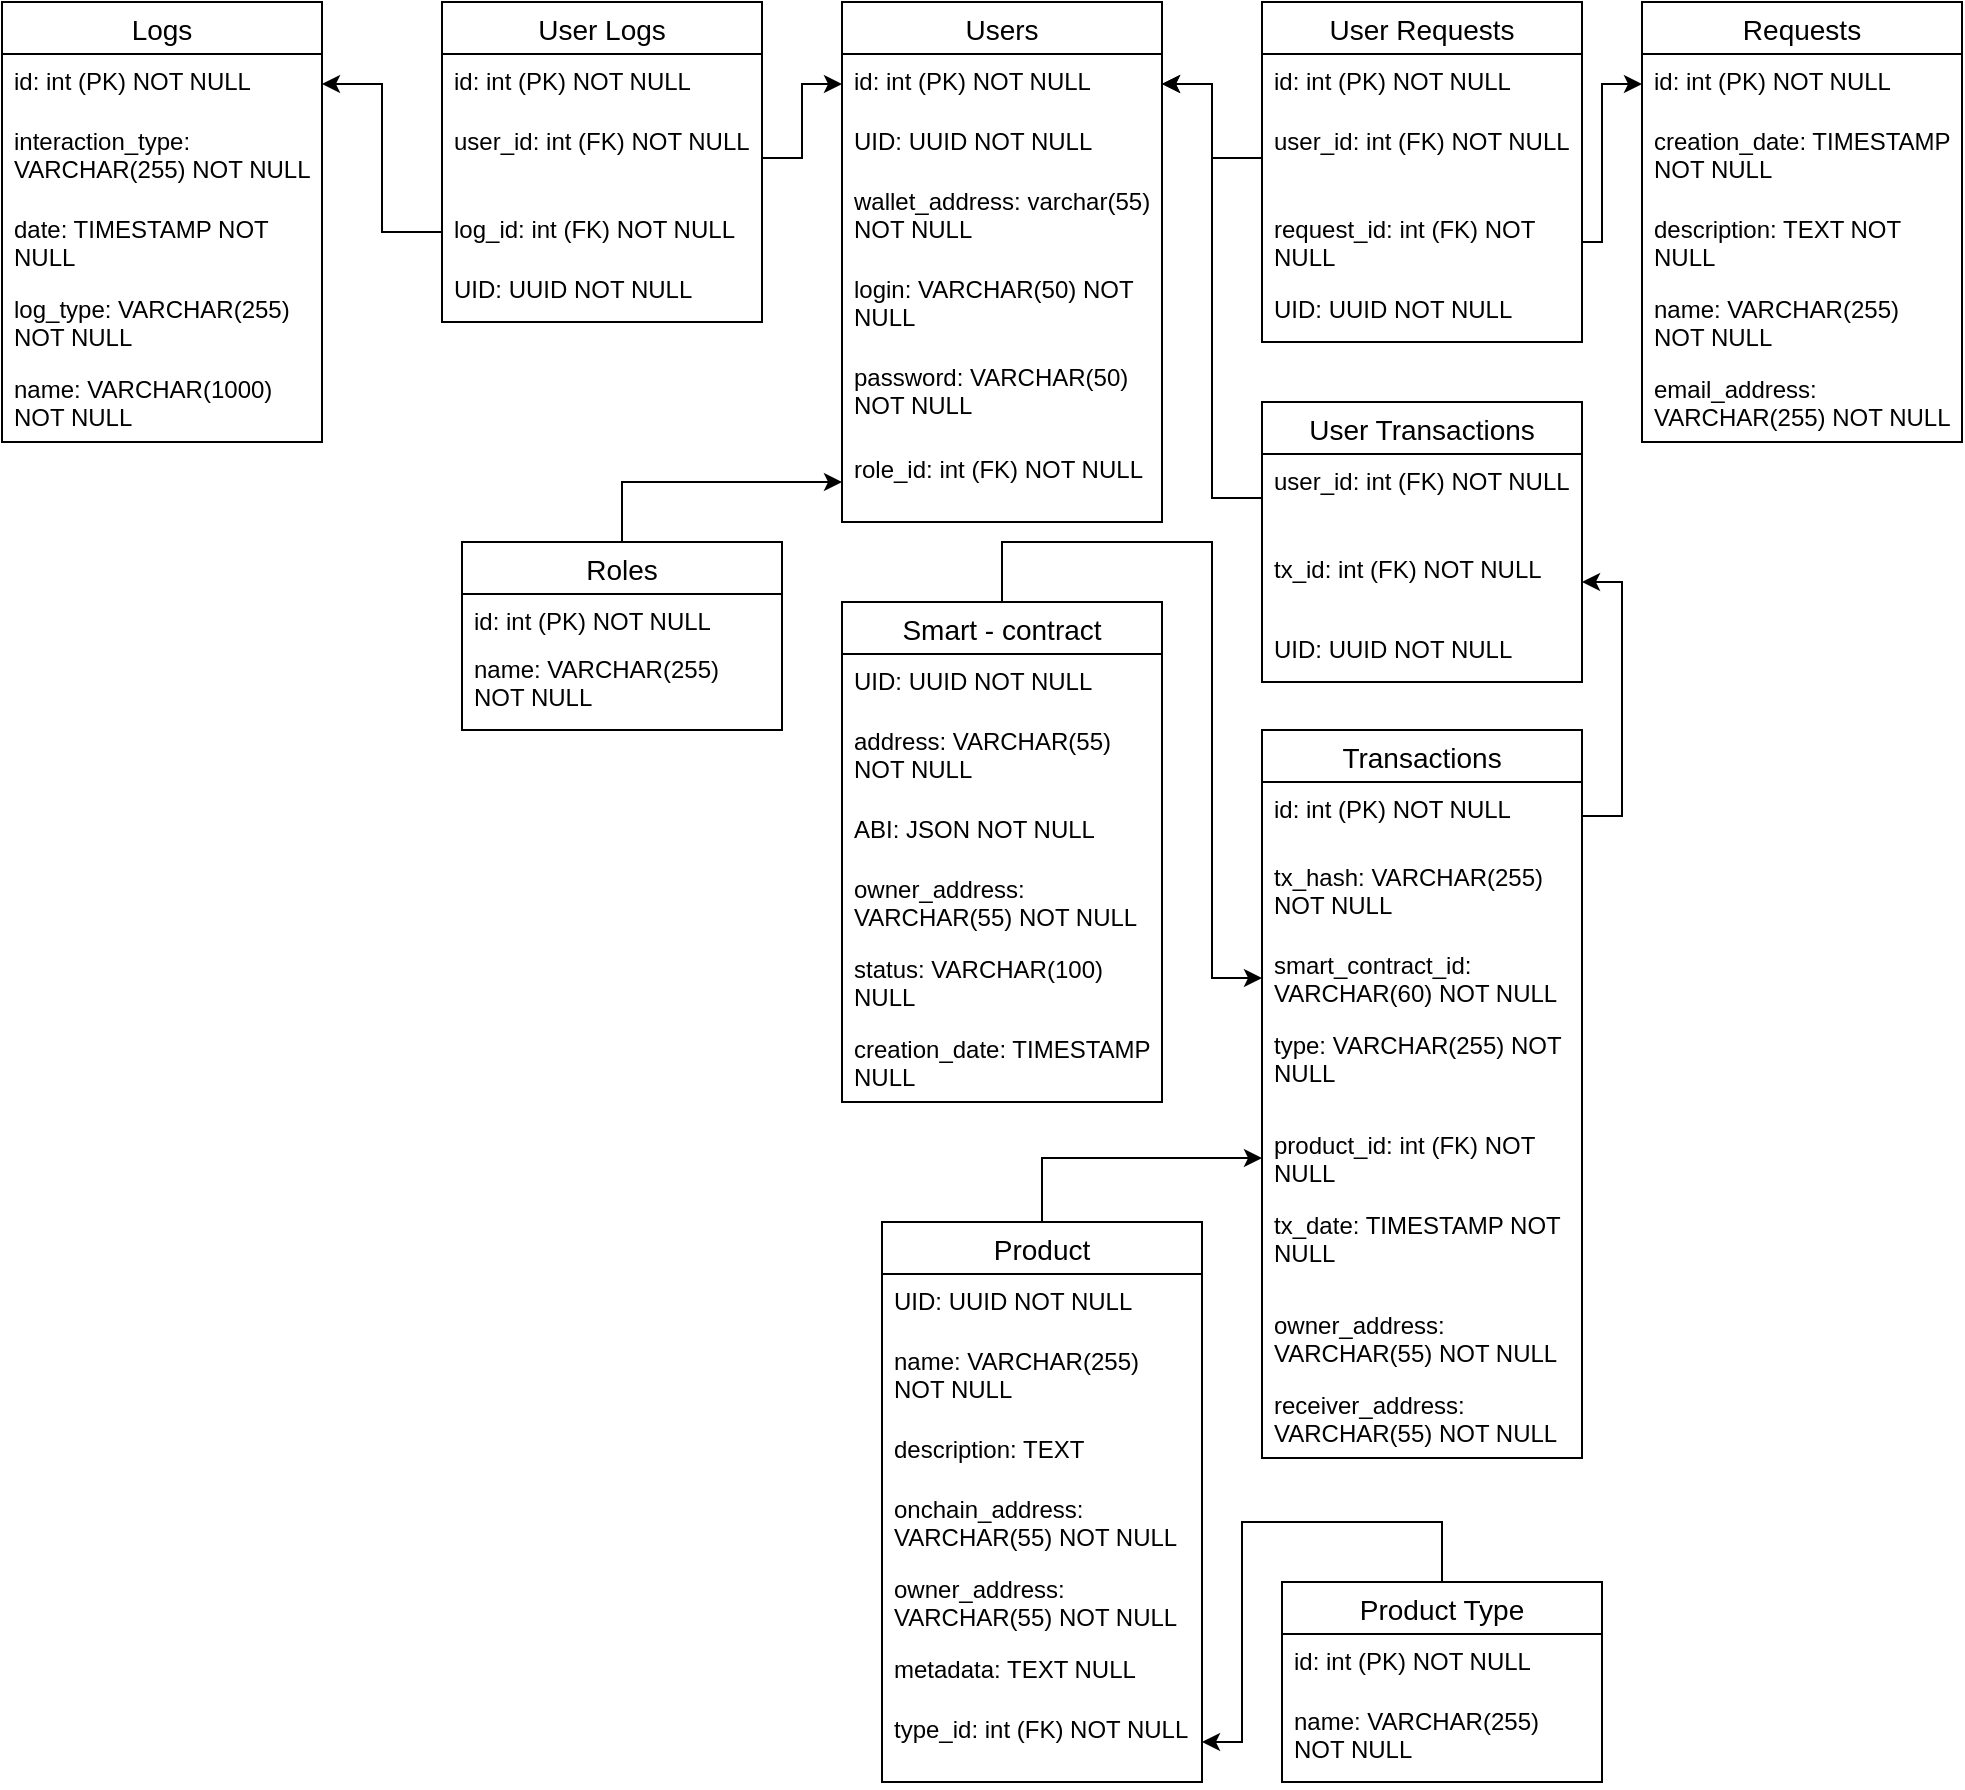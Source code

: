<mxfile version="24.7.16">
  <diagram name="Page-1" id="ygvEJeif8jtYMkeodKxt">
    <mxGraphModel dx="2600" dy="920" grid="1" gridSize="10" guides="1" tooltips="1" connect="1" arrows="1" fold="1" page="1" pageScale="1" pageWidth="850" pageHeight="1100" math="0" shadow="0">
      <root>
        <mxCell id="0" />
        <mxCell id="1" parent="0" />
        <mxCell id="vk4hDPv6KdDmeWT89cOQ-1" value="Users" style="swimlane;fontStyle=0;childLayout=stackLayout;horizontal=1;startSize=26;horizontalStack=0;resizeParent=1;resizeParentMax=0;resizeLast=0;collapsible=1;marginBottom=0;align=center;fontSize=14;" vertex="1" parent="1">
          <mxGeometry x="290" y="20" width="160" height="260" as="geometry" />
        </mxCell>
        <mxCell id="vk4hDPv6KdDmeWT89cOQ-5" value="id: int (PK) NOT NULL" style="text;strokeColor=none;fillColor=none;spacingLeft=4;spacingRight=4;overflow=hidden;rotatable=0;points=[[0,0.5],[1,0.5]];portConstraint=eastwest;fontSize=12;whiteSpace=wrap;html=1;" vertex="1" parent="vk4hDPv6KdDmeWT89cOQ-1">
          <mxGeometry y="26" width="160" height="30" as="geometry" />
        </mxCell>
        <mxCell id="vk4hDPv6KdDmeWT89cOQ-7" value="UID: UUID NOT NULL" style="text;strokeColor=none;fillColor=none;spacingLeft=4;spacingRight=4;overflow=hidden;rotatable=0;points=[[0,0.5],[1,0.5]];portConstraint=eastwest;fontSize=12;whiteSpace=wrap;html=1;" vertex="1" parent="vk4hDPv6KdDmeWT89cOQ-1">
          <mxGeometry y="56" width="160" height="30" as="geometry" />
        </mxCell>
        <mxCell id="vk4hDPv6KdDmeWT89cOQ-8" value="wallet_address: varchar(55) NOT NULL" style="text;strokeColor=none;fillColor=none;spacingLeft=4;spacingRight=4;overflow=hidden;rotatable=0;points=[[0,0.5],[1,0.5]];portConstraint=eastwest;fontSize=12;whiteSpace=wrap;html=1;" vertex="1" parent="vk4hDPv6KdDmeWT89cOQ-1">
          <mxGeometry y="86" width="160" height="44" as="geometry" />
        </mxCell>
        <mxCell id="vk4hDPv6KdDmeWT89cOQ-2" value="login: VARCHAR(50) NOT NULL" style="text;strokeColor=none;fillColor=none;spacingLeft=4;spacingRight=4;overflow=hidden;rotatable=0;points=[[0,0.5],[1,0.5]];portConstraint=eastwest;fontSize=12;whiteSpace=wrap;html=1;" vertex="1" parent="vk4hDPv6KdDmeWT89cOQ-1">
          <mxGeometry y="130" width="160" height="44" as="geometry" />
        </mxCell>
        <mxCell id="vk4hDPv6KdDmeWT89cOQ-4" value="password: VARCHAR(50) NOT NULL" style="text;strokeColor=none;fillColor=none;spacingLeft=4;spacingRight=4;overflow=hidden;rotatable=0;points=[[0,0.5],[1,0.5]];portConstraint=eastwest;fontSize=12;whiteSpace=wrap;html=1;" vertex="1" parent="vk4hDPv6KdDmeWT89cOQ-1">
          <mxGeometry y="174" width="160" height="46" as="geometry" />
        </mxCell>
        <mxCell id="vk4hDPv6KdDmeWT89cOQ-61" value="role_id: int (FK) NOT NULL" style="text;strokeColor=none;fillColor=none;spacingLeft=4;spacingRight=4;overflow=hidden;rotatable=0;points=[[0,0.5],[1,0.5]];portConstraint=eastwest;fontSize=12;whiteSpace=wrap;html=1;" vertex="1" parent="vk4hDPv6KdDmeWT89cOQ-1">
          <mxGeometry y="220" width="160" height="40" as="geometry" />
        </mxCell>
        <mxCell id="vk4hDPv6KdDmeWT89cOQ-66" style="edgeStyle=orthogonalEdgeStyle;rounded=0;orthogonalLoop=1;jettySize=auto;html=1;" edge="1" parent="1" source="vk4hDPv6KdDmeWT89cOQ-11" target="vk4hDPv6KdDmeWT89cOQ-61">
          <mxGeometry relative="1" as="geometry" />
        </mxCell>
        <mxCell id="vk4hDPv6KdDmeWT89cOQ-11" value="Roles" style="swimlane;fontStyle=0;childLayout=stackLayout;horizontal=1;startSize=26;horizontalStack=0;resizeParent=1;resizeParentMax=0;resizeLast=0;collapsible=1;marginBottom=0;align=center;fontSize=14;" vertex="1" parent="1">
          <mxGeometry x="100" y="290" width="160" height="94" as="geometry" />
        </mxCell>
        <mxCell id="vk4hDPv6KdDmeWT89cOQ-12" value="id: int (PK) NOT NULL " style="text;strokeColor=none;fillColor=none;spacingLeft=4;spacingRight=4;overflow=hidden;rotatable=0;points=[[0,0.5],[1,0.5]];portConstraint=eastwest;fontSize=12;whiteSpace=wrap;html=1;" vertex="1" parent="vk4hDPv6KdDmeWT89cOQ-11">
          <mxGeometry y="26" width="160" height="24" as="geometry" />
        </mxCell>
        <mxCell id="vk4hDPv6KdDmeWT89cOQ-53" value="name: VARCHAR(255) NOT NULL" style="text;strokeColor=none;fillColor=none;spacingLeft=4;spacingRight=4;overflow=hidden;rotatable=0;points=[[0,0.5],[1,0.5]];portConstraint=eastwest;fontSize=12;whiteSpace=wrap;html=1;" vertex="1" parent="vk4hDPv6KdDmeWT89cOQ-11">
          <mxGeometry y="50" width="160" height="44" as="geometry" />
        </mxCell>
        <mxCell id="vk4hDPv6KdDmeWT89cOQ-14" value="Transactions" style="swimlane;fontStyle=0;childLayout=stackLayout;horizontal=1;startSize=26;horizontalStack=0;resizeParent=1;resizeParentMax=0;resizeLast=0;collapsible=1;marginBottom=0;align=center;fontSize=14;" vertex="1" parent="1">
          <mxGeometry x="500" y="384" width="160" height="364" as="geometry" />
        </mxCell>
        <mxCell id="vk4hDPv6KdDmeWT89cOQ-15" value="id: int (PK) NOT NULL" style="text;strokeColor=none;fillColor=none;spacingLeft=4;spacingRight=4;overflow=hidden;rotatable=0;points=[[0,0.5],[1,0.5]];portConstraint=eastwest;fontSize=12;whiteSpace=wrap;html=1;" vertex="1" parent="vk4hDPv6KdDmeWT89cOQ-14">
          <mxGeometry y="26" width="160" height="34" as="geometry" />
        </mxCell>
        <mxCell id="vk4hDPv6KdDmeWT89cOQ-89" value="tx_hash: VARCHAR(255) NOT NULL" style="text;strokeColor=none;fillColor=none;spacingLeft=4;spacingRight=4;overflow=hidden;rotatable=0;points=[[0,0.5],[1,0.5]];portConstraint=eastwest;fontSize=12;whiteSpace=wrap;html=1;" vertex="1" parent="vk4hDPv6KdDmeWT89cOQ-14">
          <mxGeometry y="60" width="160" height="44" as="geometry" />
        </mxCell>
        <mxCell id="vk4hDPv6KdDmeWT89cOQ-16" value="smart_contract_id: VARCHAR(60) NOT NULL" style="text;strokeColor=none;fillColor=none;spacingLeft=4;spacingRight=4;overflow=hidden;rotatable=0;points=[[0,0.5],[1,0.5]];portConstraint=eastwest;fontSize=12;whiteSpace=wrap;html=1;" vertex="1" parent="vk4hDPv6KdDmeWT89cOQ-14">
          <mxGeometry y="104" width="160" height="40" as="geometry" />
        </mxCell>
        <mxCell id="vk4hDPv6KdDmeWT89cOQ-17" value="type: VARCHAR(255) NOT NULL" style="text;strokeColor=none;fillColor=none;spacingLeft=4;spacingRight=4;overflow=hidden;rotatable=0;points=[[0,0.5],[1,0.5]];portConstraint=eastwest;fontSize=12;whiteSpace=wrap;html=1;" vertex="1" parent="vk4hDPv6KdDmeWT89cOQ-14">
          <mxGeometry y="144" width="160" height="50" as="geometry" />
        </mxCell>
        <mxCell id="vk4hDPv6KdDmeWT89cOQ-18" value="product_id: int (FK) NOT NULL" style="text;strokeColor=none;fillColor=none;spacingLeft=4;spacingRight=4;overflow=hidden;rotatable=0;points=[[0,0.5],[1,0.5]];portConstraint=eastwest;fontSize=12;whiteSpace=wrap;html=1;" vertex="1" parent="vk4hDPv6KdDmeWT89cOQ-14">
          <mxGeometry y="194" width="160" height="40" as="geometry" />
        </mxCell>
        <mxCell id="vk4hDPv6KdDmeWT89cOQ-19" value="tx_date: TIMESTAMP NOT NULL" style="text;strokeColor=none;fillColor=none;spacingLeft=4;spacingRight=4;overflow=hidden;rotatable=0;points=[[0,0.5],[1,0.5]];portConstraint=eastwest;fontSize=12;whiteSpace=wrap;html=1;" vertex="1" parent="vk4hDPv6KdDmeWT89cOQ-14">
          <mxGeometry y="234" width="160" height="50" as="geometry" />
        </mxCell>
        <mxCell id="vk4hDPv6KdDmeWT89cOQ-20" value="owner_address: VARCHAR(55) NOT NULL" style="text;strokeColor=none;fillColor=none;spacingLeft=4;spacingRight=4;overflow=hidden;rotatable=0;points=[[0,0.5],[1,0.5]];portConstraint=eastwest;fontSize=12;whiteSpace=wrap;html=1;" vertex="1" parent="vk4hDPv6KdDmeWT89cOQ-14">
          <mxGeometry y="284" width="160" height="40" as="geometry" />
        </mxCell>
        <mxCell id="vk4hDPv6KdDmeWT89cOQ-21" value="receiver_address: VARCHAR(55) NOT NULL" style="text;strokeColor=none;fillColor=none;spacingLeft=4;spacingRight=4;overflow=hidden;rotatable=0;points=[[0,0.5],[1,0.5]];portConstraint=eastwest;fontSize=12;whiteSpace=wrap;html=1;" vertex="1" parent="vk4hDPv6KdDmeWT89cOQ-14">
          <mxGeometry y="324" width="160" height="40" as="geometry" />
        </mxCell>
        <mxCell id="vk4hDPv6KdDmeWT89cOQ-102" style="edgeStyle=orthogonalEdgeStyle;rounded=0;orthogonalLoop=1;jettySize=auto;html=1;" edge="1" parent="1" source="vk4hDPv6KdDmeWT89cOQ-23" target="vk4hDPv6KdDmeWT89cOQ-18">
          <mxGeometry relative="1" as="geometry" />
        </mxCell>
        <mxCell id="vk4hDPv6KdDmeWT89cOQ-23" value="Product" style="swimlane;fontStyle=0;childLayout=stackLayout;horizontal=1;startSize=26;horizontalStack=0;resizeParent=1;resizeParentMax=0;resizeLast=0;collapsible=1;marginBottom=0;align=center;fontSize=14;" vertex="1" parent="1">
          <mxGeometry x="310" y="630" width="160" height="280" as="geometry" />
        </mxCell>
        <mxCell id="vk4hDPv6KdDmeWT89cOQ-24" value="UID: UUID NOT NULL" style="text;strokeColor=none;fillColor=none;spacingLeft=4;spacingRight=4;overflow=hidden;rotatable=0;points=[[0,0.5],[1,0.5]];portConstraint=eastwest;fontSize=12;whiteSpace=wrap;html=1;" vertex="1" parent="vk4hDPv6KdDmeWT89cOQ-23">
          <mxGeometry y="26" width="160" height="30" as="geometry" />
        </mxCell>
        <mxCell id="vk4hDPv6KdDmeWT89cOQ-25" value="name: VARCHAR(255) NOT NULL" style="text;strokeColor=none;fillColor=none;spacingLeft=4;spacingRight=4;overflow=hidden;rotatable=0;points=[[0,0.5],[1,0.5]];portConstraint=eastwest;fontSize=12;whiteSpace=wrap;html=1;" vertex="1" parent="vk4hDPv6KdDmeWT89cOQ-23">
          <mxGeometry y="56" width="160" height="44" as="geometry" />
        </mxCell>
        <mxCell id="vk4hDPv6KdDmeWT89cOQ-27" value="description: TEXT" style="text;strokeColor=none;fillColor=none;spacingLeft=4;spacingRight=4;overflow=hidden;rotatable=0;points=[[0,0.5],[1,0.5]];portConstraint=eastwest;fontSize=12;whiteSpace=wrap;html=1;" vertex="1" parent="vk4hDPv6KdDmeWT89cOQ-23">
          <mxGeometry y="100" width="160" height="30" as="geometry" />
        </mxCell>
        <mxCell id="vk4hDPv6KdDmeWT89cOQ-28" value="onchain_address: VARCHAR(55) NOT NULL" style="text;strokeColor=none;fillColor=none;spacingLeft=4;spacingRight=4;overflow=hidden;rotatable=0;points=[[0,0.5],[1,0.5]];portConstraint=eastwest;fontSize=12;whiteSpace=wrap;html=1;" vertex="1" parent="vk4hDPv6KdDmeWT89cOQ-23">
          <mxGeometry y="130" width="160" height="40" as="geometry" />
        </mxCell>
        <mxCell id="vk4hDPv6KdDmeWT89cOQ-29" value="owner_address: VARCHAR(55) NOT NULL" style="text;strokeColor=none;fillColor=none;spacingLeft=4;spacingRight=4;overflow=hidden;rotatable=0;points=[[0,0.5],[1,0.5]];portConstraint=eastwest;fontSize=12;whiteSpace=wrap;html=1;" vertex="1" parent="vk4hDPv6KdDmeWT89cOQ-23">
          <mxGeometry y="170" width="160" height="40" as="geometry" />
        </mxCell>
        <mxCell id="vk4hDPv6KdDmeWT89cOQ-30" value="metadata: TEXT NULL" style="text;strokeColor=none;fillColor=none;spacingLeft=4;spacingRight=4;overflow=hidden;rotatable=0;points=[[0,0.5],[1,0.5]];portConstraint=eastwest;fontSize=12;whiteSpace=wrap;html=1;" vertex="1" parent="vk4hDPv6KdDmeWT89cOQ-23">
          <mxGeometry y="210" width="160" height="30" as="geometry" />
        </mxCell>
        <mxCell id="vk4hDPv6KdDmeWT89cOQ-26" value="type_id: int (FK) NOT NULL" style="text;strokeColor=none;fillColor=none;spacingLeft=4;spacingRight=4;overflow=hidden;rotatable=0;points=[[0,0.5],[1,0.5]];portConstraint=eastwest;fontSize=12;whiteSpace=wrap;html=1;" vertex="1" parent="vk4hDPv6KdDmeWT89cOQ-23">
          <mxGeometry y="240" width="160" height="40" as="geometry" />
        </mxCell>
        <mxCell id="vk4hDPv6KdDmeWT89cOQ-105" style="edgeStyle=orthogonalEdgeStyle;rounded=0;orthogonalLoop=1;jettySize=auto;html=1;" edge="1" parent="1" source="vk4hDPv6KdDmeWT89cOQ-32" target="vk4hDPv6KdDmeWT89cOQ-26">
          <mxGeometry relative="1" as="geometry">
            <Array as="points">
              <mxPoint x="590" y="780" />
              <mxPoint x="490" y="780" />
              <mxPoint x="490" y="890" />
            </Array>
          </mxGeometry>
        </mxCell>
        <mxCell id="vk4hDPv6KdDmeWT89cOQ-32" value="Product Type" style="swimlane;fontStyle=0;childLayout=stackLayout;horizontal=1;startSize=26;horizontalStack=0;resizeParent=1;resizeParentMax=0;resizeLast=0;collapsible=1;marginBottom=0;align=center;fontSize=14;" vertex="1" parent="1">
          <mxGeometry x="510" y="810" width="160" height="100" as="geometry" />
        </mxCell>
        <mxCell id="vk4hDPv6KdDmeWT89cOQ-33" value="id: int (PK) NOT NULL" style="text;strokeColor=none;fillColor=none;spacingLeft=4;spacingRight=4;overflow=hidden;rotatable=0;points=[[0,0.5],[1,0.5]];portConstraint=eastwest;fontSize=12;whiteSpace=wrap;html=1;" vertex="1" parent="vk4hDPv6KdDmeWT89cOQ-32">
          <mxGeometry y="26" width="160" height="30" as="geometry" />
        </mxCell>
        <mxCell id="vk4hDPv6KdDmeWT89cOQ-55" value="name: VARCHAR(255) NOT NULL" style="text;strokeColor=none;fillColor=none;spacingLeft=4;spacingRight=4;overflow=hidden;rotatable=0;points=[[0,0.5],[1,0.5]];portConstraint=eastwest;fontSize=12;whiteSpace=wrap;html=1;" vertex="1" parent="vk4hDPv6KdDmeWT89cOQ-32">
          <mxGeometry y="56" width="160" height="44" as="geometry" />
        </mxCell>
        <mxCell id="vk4hDPv6KdDmeWT89cOQ-106" style="edgeStyle=orthogonalEdgeStyle;rounded=0;orthogonalLoop=1;jettySize=auto;html=1;" edge="1" parent="1" source="vk4hDPv6KdDmeWT89cOQ-35" target="vk4hDPv6KdDmeWT89cOQ-16">
          <mxGeometry relative="1" as="geometry">
            <Array as="points">
              <mxPoint x="370" y="290" />
              <mxPoint x="475" y="290" />
              <mxPoint x="475" y="508" />
            </Array>
          </mxGeometry>
        </mxCell>
        <mxCell id="vk4hDPv6KdDmeWT89cOQ-35" value="Smart - contract" style="swimlane;fontStyle=0;childLayout=stackLayout;horizontal=1;startSize=26;horizontalStack=0;resizeParent=1;resizeParentMax=0;resizeLast=0;collapsible=1;marginBottom=0;align=center;fontSize=14;" vertex="1" parent="1">
          <mxGeometry x="290" y="320" width="160" height="250" as="geometry" />
        </mxCell>
        <mxCell id="vk4hDPv6KdDmeWT89cOQ-36" value="UID: UUID NOT NULL" style="text;strokeColor=none;fillColor=none;spacingLeft=4;spacingRight=4;overflow=hidden;rotatable=0;points=[[0,0.5],[1,0.5]];portConstraint=eastwest;fontSize=12;whiteSpace=wrap;html=1;" vertex="1" parent="vk4hDPv6KdDmeWT89cOQ-35">
          <mxGeometry y="26" width="160" height="30" as="geometry" />
        </mxCell>
        <mxCell id="vk4hDPv6KdDmeWT89cOQ-37" value="address: VARCHAR(55) NOT NULL" style="text;strokeColor=none;fillColor=none;spacingLeft=4;spacingRight=4;overflow=hidden;rotatable=0;points=[[0,0.5],[1,0.5]];portConstraint=eastwest;fontSize=12;whiteSpace=wrap;html=1;" vertex="1" parent="vk4hDPv6KdDmeWT89cOQ-35">
          <mxGeometry y="56" width="160" height="44" as="geometry" />
        </mxCell>
        <mxCell id="vk4hDPv6KdDmeWT89cOQ-38" value="ABI: JSON NOT NULL" style="text;strokeColor=none;fillColor=none;spacingLeft=4;spacingRight=4;overflow=hidden;rotatable=0;points=[[0,0.5],[1,0.5]];portConstraint=eastwest;fontSize=12;whiteSpace=wrap;html=1;" vertex="1" parent="vk4hDPv6KdDmeWT89cOQ-35">
          <mxGeometry y="100" width="160" height="30" as="geometry" />
        </mxCell>
        <mxCell id="vk4hDPv6KdDmeWT89cOQ-39" value="owner_address: VARCHAR(55) NOT NULL" style="text;strokeColor=none;fillColor=none;spacingLeft=4;spacingRight=4;overflow=hidden;rotatable=0;points=[[0,0.5],[1,0.5]];portConstraint=eastwest;fontSize=12;whiteSpace=wrap;html=1;" vertex="1" parent="vk4hDPv6KdDmeWT89cOQ-35">
          <mxGeometry y="130" width="160" height="40" as="geometry" />
        </mxCell>
        <mxCell id="vk4hDPv6KdDmeWT89cOQ-40" value="status: VARCHAR(100) NULL" style="text;strokeColor=none;fillColor=none;spacingLeft=4;spacingRight=4;overflow=hidden;rotatable=0;points=[[0,0.5],[1,0.5]];portConstraint=eastwest;fontSize=12;whiteSpace=wrap;html=1;" vertex="1" parent="vk4hDPv6KdDmeWT89cOQ-35">
          <mxGeometry y="170" width="160" height="40" as="geometry" />
        </mxCell>
        <mxCell id="vk4hDPv6KdDmeWT89cOQ-41" value="creation_date: TIMESTAMP NULL" style="text;strokeColor=none;fillColor=none;spacingLeft=4;spacingRight=4;overflow=hidden;rotatable=0;points=[[0,0.5],[1,0.5]];portConstraint=eastwest;fontSize=12;whiteSpace=wrap;html=1;" vertex="1" parent="vk4hDPv6KdDmeWT89cOQ-35">
          <mxGeometry y="210" width="160" height="40" as="geometry" />
        </mxCell>
        <mxCell id="vk4hDPv6KdDmeWT89cOQ-43" value="Requests" style="swimlane;fontStyle=0;childLayout=stackLayout;horizontal=1;startSize=26;horizontalStack=0;resizeParent=1;resizeParentMax=0;resizeLast=0;collapsible=1;marginBottom=0;align=center;fontSize=14;" vertex="1" parent="1">
          <mxGeometry x="690" y="20" width="160" height="220" as="geometry" />
        </mxCell>
        <mxCell id="vk4hDPv6KdDmeWT89cOQ-44" value="id: int (PK) NOT NULL" style="text;strokeColor=none;fillColor=none;spacingLeft=4;spacingRight=4;overflow=hidden;rotatable=0;points=[[0,0.5],[1,0.5]];portConstraint=eastwest;fontSize=12;whiteSpace=wrap;html=1;" vertex="1" parent="vk4hDPv6KdDmeWT89cOQ-43">
          <mxGeometry y="26" width="160" height="30" as="geometry" />
        </mxCell>
        <mxCell id="vk4hDPv6KdDmeWT89cOQ-45" value="creation_date: TIMESTAMP NOT NULL" style="text;strokeColor=none;fillColor=none;spacingLeft=4;spacingRight=4;overflow=hidden;rotatable=0;points=[[0,0.5],[1,0.5]];portConstraint=eastwest;fontSize=12;whiteSpace=wrap;html=1;" vertex="1" parent="vk4hDPv6KdDmeWT89cOQ-43">
          <mxGeometry y="56" width="160" height="44" as="geometry" />
        </mxCell>
        <mxCell id="vk4hDPv6KdDmeWT89cOQ-46" value="description: TEXT NOT NULL" style="text;strokeColor=none;fillColor=none;spacingLeft=4;spacingRight=4;overflow=hidden;rotatable=0;points=[[0,0.5],[1,0.5]];portConstraint=eastwest;fontSize=12;whiteSpace=wrap;html=1;" vertex="1" parent="vk4hDPv6KdDmeWT89cOQ-43">
          <mxGeometry y="100" width="160" height="40" as="geometry" />
        </mxCell>
        <mxCell id="vk4hDPv6KdDmeWT89cOQ-54" value="name: VARCHAR(255) NOT NULL" style="text;strokeColor=none;fillColor=none;spacingLeft=4;spacingRight=4;overflow=hidden;rotatable=0;points=[[0,0.5],[1,0.5]];portConstraint=eastwest;fontSize=12;whiteSpace=wrap;html=1;" vertex="1" parent="vk4hDPv6KdDmeWT89cOQ-43">
          <mxGeometry y="140" width="160" height="40" as="geometry" />
        </mxCell>
        <mxCell id="vk4hDPv6KdDmeWT89cOQ-81" value="email_address: VARCHAR(255) NOT NULL" style="text;strokeColor=none;fillColor=none;spacingLeft=4;spacingRight=4;overflow=hidden;rotatable=0;points=[[0,0.5],[1,0.5]];portConstraint=eastwest;fontSize=12;whiteSpace=wrap;html=1;" vertex="1" parent="vk4hDPv6KdDmeWT89cOQ-43">
          <mxGeometry y="180" width="160" height="40" as="geometry" />
        </mxCell>
        <mxCell id="vk4hDPv6KdDmeWT89cOQ-47" value="Logs" style="swimlane;fontStyle=0;childLayout=stackLayout;horizontal=1;startSize=26;horizontalStack=0;resizeParent=1;resizeParentMax=0;resizeLast=0;collapsible=1;marginBottom=0;align=center;fontSize=14;" vertex="1" parent="1">
          <mxGeometry x="-130" y="20" width="160" height="220" as="geometry" />
        </mxCell>
        <mxCell id="vk4hDPv6KdDmeWT89cOQ-48" value="id: int (PK) NOT NULL" style="text;strokeColor=none;fillColor=none;spacingLeft=4;spacingRight=4;overflow=hidden;rotatable=0;points=[[0,0.5],[1,0.5]];portConstraint=eastwest;fontSize=12;whiteSpace=wrap;html=1;" vertex="1" parent="vk4hDPv6KdDmeWT89cOQ-47">
          <mxGeometry y="26" width="160" height="30" as="geometry" />
        </mxCell>
        <mxCell id="vk4hDPv6KdDmeWT89cOQ-49" value="interaction_type: VARCHAR(255) NOT NULL" style="text;strokeColor=none;fillColor=none;spacingLeft=4;spacingRight=4;overflow=hidden;rotatable=0;points=[[0,0.5],[1,0.5]];portConstraint=eastwest;fontSize=12;whiteSpace=wrap;html=1;" vertex="1" parent="vk4hDPv6KdDmeWT89cOQ-47">
          <mxGeometry y="56" width="160" height="44" as="geometry" />
        </mxCell>
        <mxCell id="vk4hDPv6KdDmeWT89cOQ-50" value="date: TIMESTAMP NOT NULL" style="text;strokeColor=none;fillColor=none;spacingLeft=4;spacingRight=4;overflow=hidden;rotatable=0;points=[[0,0.5],[1,0.5]];portConstraint=eastwest;fontSize=12;whiteSpace=wrap;html=1;" vertex="1" parent="vk4hDPv6KdDmeWT89cOQ-47">
          <mxGeometry y="100" width="160" height="40" as="geometry" />
        </mxCell>
        <mxCell id="vk4hDPv6KdDmeWT89cOQ-51" value="log_type: VARCHAR(255) NOT NULL" style="text;strokeColor=none;fillColor=none;spacingLeft=4;spacingRight=4;overflow=hidden;rotatable=0;points=[[0,0.5],[1,0.5]];portConstraint=eastwest;fontSize=12;whiteSpace=wrap;html=1;" vertex="1" parent="vk4hDPv6KdDmeWT89cOQ-47">
          <mxGeometry y="140" width="160" height="40" as="geometry" />
        </mxCell>
        <mxCell id="vk4hDPv6KdDmeWT89cOQ-57" value="name: VARCHAR(1000) NOT NULL" style="text;strokeColor=none;fillColor=none;spacingLeft=4;spacingRight=4;overflow=hidden;rotatable=0;points=[[0,0.5],[1,0.5]];portConstraint=eastwest;fontSize=12;whiteSpace=wrap;html=1;" vertex="1" parent="vk4hDPv6KdDmeWT89cOQ-47">
          <mxGeometry y="180" width="160" height="40" as="geometry" />
        </mxCell>
        <mxCell id="vk4hDPv6KdDmeWT89cOQ-68" value="User Logs" style="swimlane;fontStyle=0;childLayout=stackLayout;horizontal=1;startSize=26;horizontalStack=0;resizeParent=1;resizeParentMax=0;resizeLast=0;collapsible=1;marginBottom=0;align=center;fontSize=14;" vertex="1" parent="1">
          <mxGeometry x="90" y="20" width="160" height="160" as="geometry" />
        </mxCell>
        <mxCell id="vk4hDPv6KdDmeWT89cOQ-69" value="id: int (PK) NOT NULL" style="text;strokeColor=none;fillColor=none;spacingLeft=4;spacingRight=4;overflow=hidden;rotatable=0;points=[[0,0.5],[1,0.5]];portConstraint=eastwest;fontSize=12;whiteSpace=wrap;html=1;" vertex="1" parent="vk4hDPv6KdDmeWT89cOQ-68">
          <mxGeometry y="26" width="160" height="30" as="geometry" />
        </mxCell>
        <mxCell id="vk4hDPv6KdDmeWT89cOQ-70" value="user_id: int (FK) NOT NULL" style="text;strokeColor=none;fillColor=none;spacingLeft=4;spacingRight=4;overflow=hidden;rotatable=0;points=[[0,0.5],[1,0.5]];portConstraint=eastwest;fontSize=12;whiteSpace=wrap;html=1;" vertex="1" parent="vk4hDPv6KdDmeWT89cOQ-68">
          <mxGeometry y="56" width="160" height="44" as="geometry" />
        </mxCell>
        <mxCell id="vk4hDPv6KdDmeWT89cOQ-71" value="log_id: int (FK) NOT NULL" style="text;strokeColor=none;fillColor=none;spacingLeft=4;spacingRight=4;overflow=hidden;rotatable=0;points=[[0,0.5],[1,0.5]];portConstraint=eastwest;fontSize=12;whiteSpace=wrap;html=1;" vertex="1" parent="vk4hDPv6KdDmeWT89cOQ-68">
          <mxGeometry y="100" width="160" height="30" as="geometry" />
        </mxCell>
        <mxCell id="vk4hDPv6KdDmeWT89cOQ-75" value="UID: UUID NOT NULL" style="text;strokeColor=none;fillColor=none;spacingLeft=4;spacingRight=4;overflow=hidden;rotatable=0;points=[[0,0.5],[1,0.5]];portConstraint=eastwest;fontSize=12;whiteSpace=wrap;html=1;" vertex="1" parent="vk4hDPv6KdDmeWT89cOQ-68">
          <mxGeometry y="130" width="160" height="30" as="geometry" />
        </mxCell>
        <mxCell id="vk4hDPv6KdDmeWT89cOQ-73" style="edgeStyle=orthogonalEdgeStyle;rounded=0;orthogonalLoop=1;jettySize=auto;html=1;" edge="1" parent="1" source="vk4hDPv6KdDmeWT89cOQ-70" target="vk4hDPv6KdDmeWT89cOQ-5">
          <mxGeometry relative="1" as="geometry" />
        </mxCell>
        <mxCell id="vk4hDPv6KdDmeWT89cOQ-74" style="edgeStyle=orthogonalEdgeStyle;rounded=0;orthogonalLoop=1;jettySize=auto;html=1;" edge="1" parent="1" source="vk4hDPv6KdDmeWT89cOQ-71" target="vk4hDPv6KdDmeWT89cOQ-48">
          <mxGeometry relative="1" as="geometry" />
        </mxCell>
        <mxCell id="vk4hDPv6KdDmeWT89cOQ-76" value="User Requests" style="swimlane;fontStyle=0;childLayout=stackLayout;horizontal=1;startSize=26;horizontalStack=0;resizeParent=1;resizeParentMax=0;resizeLast=0;collapsible=1;marginBottom=0;align=center;fontSize=14;" vertex="1" parent="1">
          <mxGeometry x="500" y="20" width="160" height="170" as="geometry" />
        </mxCell>
        <mxCell id="vk4hDPv6KdDmeWT89cOQ-77" value="id: int (PK) NOT NULL" style="text;strokeColor=none;fillColor=none;spacingLeft=4;spacingRight=4;overflow=hidden;rotatable=0;points=[[0,0.5],[1,0.5]];portConstraint=eastwest;fontSize=12;whiteSpace=wrap;html=1;" vertex="1" parent="vk4hDPv6KdDmeWT89cOQ-76">
          <mxGeometry y="26" width="160" height="30" as="geometry" />
        </mxCell>
        <mxCell id="vk4hDPv6KdDmeWT89cOQ-78" value="user_id: int (FK) NOT NULL" style="text;strokeColor=none;fillColor=none;spacingLeft=4;spacingRight=4;overflow=hidden;rotatable=0;points=[[0,0.5],[1,0.5]];portConstraint=eastwest;fontSize=12;whiteSpace=wrap;html=1;" vertex="1" parent="vk4hDPv6KdDmeWT89cOQ-76">
          <mxGeometry y="56" width="160" height="44" as="geometry" />
        </mxCell>
        <mxCell id="vk4hDPv6KdDmeWT89cOQ-79" value="request_id: int (FK) NOT NULL" style="text;strokeColor=none;fillColor=none;spacingLeft=4;spacingRight=4;overflow=hidden;rotatable=0;points=[[0,0.5],[1,0.5]];portConstraint=eastwest;fontSize=12;whiteSpace=wrap;html=1;" vertex="1" parent="vk4hDPv6KdDmeWT89cOQ-76">
          <mxGeometry y="100" width="160" height="40" as="geometry" />
        </mxCell>
        <mxCell id="vk4hDPv6KdDmeWT89cOQ-80" value="UID: UUID NOT NULL" style="text;strokeColor=none;fillColor=none;spacingLeft=4;spacingRight=4;overflow=hidden;rotatable=0;points=[[0,0.5],[1,0.5]];portConstraint=eastwest;fontSize=12;whiteSpace=wrap;html=1;" vertex="1" parent="vk4hDPv6KdDmeWT89cOQ-76">
          <mxGeometry y="140" width="160" height="30" as="geometry" />
        </mxCell>
        <mxCell id="vk4hDPv6KdDmeWT89cOQ-82" style="edgeStyle=orthogonalEdgeStyle;rounded=0;orthogonalLoop=1;jettySize=auto;html=1;" edge="1" parent="1" source="vk4hDPv6KdDmeWT89cOQ-78" target="vk4hDPv6KdDmeWT89cOQ-5">
          <mxGeometry relative="1" as="geometry" />
        </mxCell>
        <mxCell id="vk4hDPv6KdDmeWT89cOQ-83" style="edgeStyle=orthogonalEdgeStyle;rounded=0;orthogonalLoop=1;jettySize=auto;html=1;" edge="1" parent="1" source="vk4hDPv6KdDmeWT89cOQ-79" target="vk4hDPv6KdDmeWT89cOQ-44">
          <mxGeometry relative="1" as="geometry">
            <Array as="points">
              <mxPoint x="670" y="140" />
              <mxPoint x="670" y="61" />
            </Array>
          </mxGeometry>
        </mxCell>
        <mxCell id="vk4hDPv6KdDmeWT89cOQ-95" value="User Transactions" style="swimlane;fontStyle=0;childLayout=stackLayout;horizontal=1;startSize=26;horizontalStack=0;resizeParent=1;resizeParentMax=0;resizeLast=0;collapsible=1;marginBottom=0;align=center;fontSize=14;" vertex="1" parent="1">
          <mxGeometry x="500" y="220" width="160" height="140" as="geometry" />
        </mxCell>
        <mxCell id="vk4hDPv6KdDmeWT89cOQ-96" value="user_id: int (FK) NOT NULL" style="text;strokeColor=none;fillColor=none;spacingLeft=4;spacingRight=4;overflow=hidden;rotatable=0;points=[[0,0.5],[1,0.5]];portConstraint=eastwest;fontSize=12;whiteSpace=wrap;html=1;" vertex="1" parent="vk4hDPv6KdDmeWT89cOQ-95">
          <mxGeometry y="26" width="160" height="44" as="geometry" />
        </mxCell>
        <mxCell id="vk4hDPv6KdDmeWT89cOQ-97" value="tx_id: int (FK) NOT NULL" style="text;strokeColor=none;fillColor=none;spacingLeft=4;spacingRight=4;overflow=hidden;rotatable=0;points=[[0,0.5],[1,0.5]];portConstraint=eastwest;fontSize=12;whiteSpace=wrap;html=1;" vertex="1" parent="vk4hDPv6KdDmeWT89cOQ-95">
          <mxGeometry y="70" width="160" height="40" as="geometry" />
        </mxCell>
        <mxCell id="vk4hDPv6KdDmeWT89cOQ-98" value="UID: UUID NOT NULL" style="text;strokeColor=none;fillColor=none;spacingLeft=4;spacingRight=4;overflow=hidden;rotatable=0;points=[[0,0.5],[1,0.5]];portConstraint=eastwest;fontSize=12;whiteSpace=wrap;html=1;" vertex="1" parent="vk4hDPv6KdDmeWT89cOQ-95">
          <mxGeometry y="110" width="160" height="30" as="geometry" />
        </mxCell>
        <mxCell id="vk4hDPv6KdDmeWT89cOQ-100" style="edgeStyle=orthogonalEdgeStyle;rounded=0;orthogonalLoop=1;jettySize=auto;html=1;entryX=1;entryY=0.5;entryDx=0;entryDy=0;" edge="1" parent="1" source="vk4hDPv6KdDmeWT89cOQ-96" target="vk4hDPv6KdDmeWT89cOQ-5">
          <mxGeometry relative="1" as="geometry" />
        </mxCell>
        <mxCell id="vk4hDPv6KdDmeWT89cOQ-107" style="edgeStyle=orthogonalEdgeStyle;rounded=0;orthogonalLoop=1;jettySize=auto;html=1;entryX=1;entryY=0.5;entryDx=0;entryDy=0;" edge="1" parent="1" source="vk4hDPv6KdDmeWT89cOQ-15" target="vk4hDPv6KdDmeWT89cOQ-97">
          <mxGeometry relative="1" as="geometry">
            <Array as="points">
              <mxPoint x="680" y="427" />
              <mxPoint x="680" y="310" />
            </Array>
          </mxGeometry>
        </mxCell>
      </root>
    </mxGraphModel>
  </diagram>
</mxfile>
